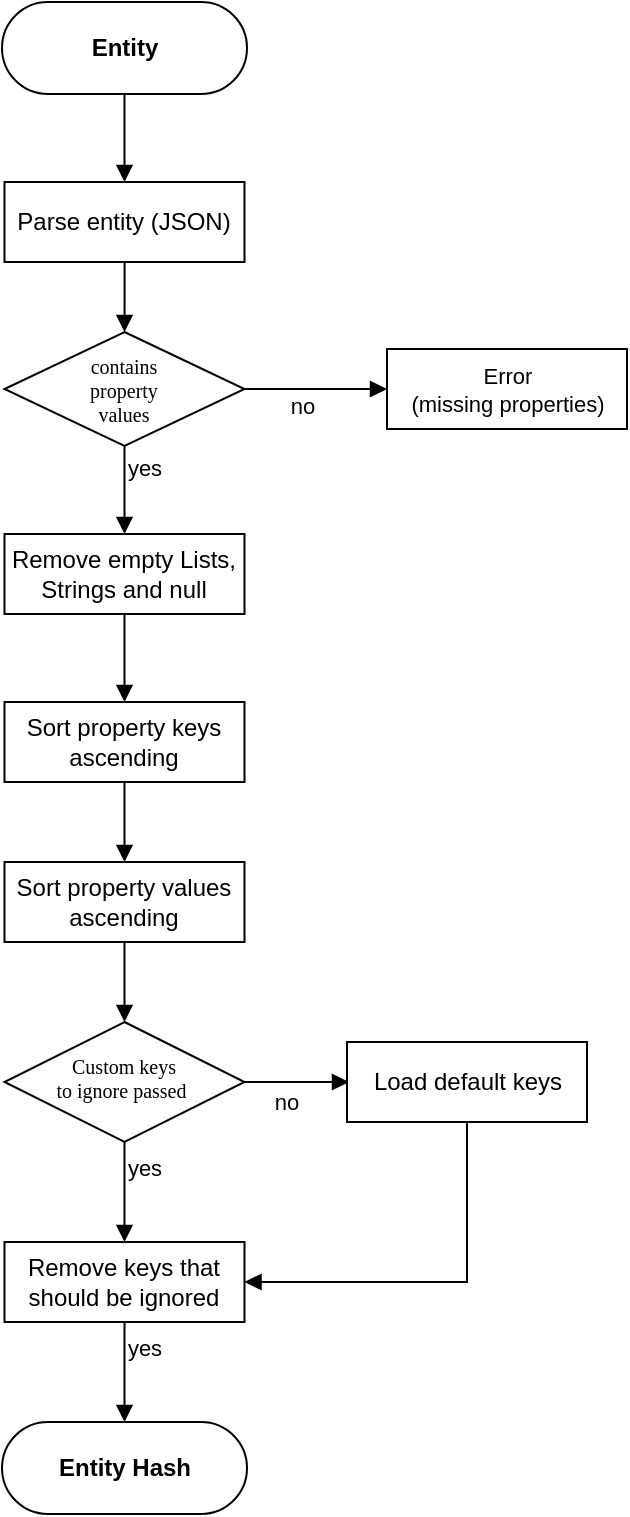 <mxfile version="13.7.9" type="device"><diagram id="c353e689-cc48-0f55-8438-535c399423fd" name="Page-1"><mxGraphModel dx="2912" dy="1192" grid="1" gridSize="10" guides="1" tooltips="1" connect="1" arrows="1" fold="1" page="1" pageScale="1" pageWidth="850" pageHeight="1100" math="0" shadow="0"><root><mxCell id="0"/><mxCell id="1" parent="0"/><mxCell id="1GEc0Rs3wi4WZ91HNY1O-41" style="edgeStyle=orthogonalEdgeStyle;rounded=0;orthogonalLoop=1;jettySize=auto;html=1;entryX=0.5;entryY=0;entryDx=0;entryDy=0;fontFamily=Helvetica;fontSize=11;fontColor=#000000;align=center;verticalAlign=middle;strokeColor=#000000;endArrow=block;endFill=1;" edge="1" parent="1" source="1GEc0Rs3wi4WZ91HNY1O-42" target="1GEc0Rs3wi4WZ91HNY1O-44"><mxGeometry relative="1" as="geometry"/></mxCell><mxCell id="1GEc0Rs3wi4WZ91HNY1O-42" value="Parse entity (JSON)" style="rounded=0;whiteSpace=wrap;html=1;arcSize=40;fontSize=12;" vertex="1" parent="1"><mxGeometry x="-579.75" y="262" width="120" height="40" as="geometry"/></mxCell><mxCell id="1GEc0Rs3wi4WZ91HNY1O-43" style="edgeStyle=orthogonalEdgeStyle;rounded=0;orthogonalLoop=1;jettySize=auto;html=1;entryX=0.5;entryY=0;entryDx=0;entryDy=0;fontFamily=Helvetica;fontSize=11;fontColor=#000000;align=center;verticalAlign=middle;endArrow=block;exitX=0.5;exitY=0.5;exitDx=0;exitDy=23;exitPerimeter=0;endFill=1;" edge="1" parent="1" source="1GEc0Rs3wi4WZ91HNY1O-58" target="1GEc0Rs3wi4WZ91HNY1O-42"><mxGeometry relative="1" as="geometry"><mxPoint x="-498.5" y="234" as="sourcePoint"/></mxGeometry></mxCell><mxCell id="1GEc0Rs3wi4WZ91HNY1O-44" value="contains&lt;br&gt;property&lt;br&gt;values" style="rhombus;whiteSpace=wrap;html=1;fontFamily=Tahoma;fontSize=10;verticalAlign=middle;spacing=1;labelPosition=center;verticalLabelPosition=middle;align=center;spacingTop=0;" vertex="1" parent="1"><mxGeometry x="-579.75" y="337" width="120" height="57" as="geometry"/></mxCell><mxCell id="1GEc0Rs3wi4WZ91HNY1O-45" value="&lt;font&gt;yes&lt;/font&gt;" style="edgeStyle=none;rounded=0;jumpStyle=arc;jumpSize=13;html=1;startArrow=none;endArrow=block;jettySize=auto;orthogonalLoop=1;strokeColor=#000000;fontFamily=Helvetica;fontSize=11;exitX=0.5;exitY=1;exitDx=0;exitDy=0;entryX=0.5;entryY=0;entryDx=0;entryDy=0;align=center;verticalAlign=middle;labelBackgroundColor=#ffffff;endFill=1;" edge="1" parent="1" source="1GEc0Rs3wi4WZ91HNY1O-44" target="1GEc0Rs3wi4WZ91HNY1O-50"><mxGeometry x="-0.5" y="10" relative="1" as="geometry"><mxPoint x="-518.5" y="424" as="targetPoint"/><Array as="points"/><mxPoint as="offset"/><mxPoint x="-438.5" y="434" as="sourcePoint"/></mxGeometry></mxCell><mxCell id="1GEc0Rs3wi4WZ91HNY1O-46" value="no" style="edgeStyle=orthogonalEdgeStyle;html=1;align=center;verticalAlign=middle;endArrow=block;strokeColor=#000000;fontFamily=Helvetica;fontSize=11;exitX=1;exitY=0.5;exitDx=0;exitDy=0;entryX=0;entryY=0.5;entryDx=0;entryDy=0;labelBackgroundColor=#ffffff;rounded=0;endFill=1;" edge="1" parent="1" source="1GEc0Rs3wi4WZ91HNY1O-44" target="1GEc0Rs3wi4WZ91HNY1O-48"><mxGeometry x="-0.2" y="-8" relative="1" as="geometry"><mxPoint x="-418.5" y="364" as="targetPoint"/><Array as="points"/><mxPoint as="offset"/><mxPoint x="-368.5" y="260" as="sourcePoint"/></mxGeometry></mxCell><mxCell id="1GEc0Rs3wi4WZ91HNY1O-48" value="Error&lt;br&gt;(missing properties)" style="rounded=0;whiteSpace=wrap;html=1;arcSize=40;fontSize=11;" vertex="1" parent="1"><mxGeometry x="-388.5" y="345.5" width="120" height="40" as="geometry"/></mxCell><mxCell id="1GEc0Rs3wi4WZ91HNY1O-49" style="edgeStyle=orthogonalEdgeStyle;rounded=0;orthogonalLoop=1;jettySize=auto;html=1;entryX=0.5;entryY=0;entryDx=0;entryDy=0;fontFamily=Helvetica;fontSize=11;fontColor=#000000;align=center;verticalAlign=middle;strokeColor=#000000;endArrow=block;endFill=1;" edge="1" parent="1" source="1GEc0Rs3wi4WZ91HNY1O-50" target="1GEc0Rs3wi4WZ91HNY1O-61"><mxGeometry relative="1" as="geometry"><mxPoint x="-518.5" y="514" as="targetPoint"/></mxGeometry></mxCell><mxCell id="1GEc0Rs3wi4WZ91HNY1O-50" value="Remove empty Lists, Strings and null" style="rounded=0;whiteSpace=wrap;html=1;arcSize=40;fontSize=12;" vertex="1" parent="1"><mxGeometry x="-579.75" y="438" width="120" height="40" as="geometry"/></mxCell><mxCell id="1GEc0Rs3wi4WZ91HNY1O-54" value="Custom keys&lt;br&gt;to ignore passed&amp;nbsp;" style="rhombus;whiteSpace=wrap;html=1;fillColor=#ffffff;strokeColor=#000000;fontFamily=Tahoma;fontSize=10;fontColor=#000000;spacingTop=-5;" vertex="1" parent="1"><mxGeometry x="-579.75" y="682" width="120" height="60" as="geometry"/></mxCell><mxCell id="1GEc0Rs3wi4WZ91HNY1O-55" value="no" style="edgeStyle=orthogonalEdgeStyle;html=1;align=center;verticalAlign=middle;endArrow=block;strokeColor=#000000;fontFamily=Helvetica;fontSize=11;exitX=1;exitY=0.5;exitDx=0;exitDy=0;labelBackgroundColor=#ffffff;rounded=0;endFill=1;" edge="1" parent="1" source="1GEc0Rs3wi4WZ91HNY1O-54"><mxGeometry x="-0.2" y="-10" relative="1" as="geometry"><mxPoint x="-407.5" y="712" as="targetPoint"/><Array as="points"/><mxPoint as="offset"/><mxPoint x="-447.25" y="702" as="sourcePoint"/></mxGeometry></mxCell><mxCell id="1GEc0Rs3wi4WZ91HNY1O-57" value="&lt;font&gt;yes&lt;/font&gt;" style="edgeStyle=none;rounded=0;jumpStyle=arc;jumpSize=13;html=1;startArrow=none;endArrow=block;jettySize=auto;orthogonalLoop=1;strokeColor=#000000;fontFamily=Helvetica;fontSize=11;exitX=0.5;exitY=1;exitDx=0;exitDy=0;entryX=0.5;entryY=0;entryDx=0;entryDy=0;align=center;verticalAlign=middle;labelBackgroundColor=#ffffff;endFill=1;" edge="1" parent="1" source="1GEc0Rs3wi4WZ91HNY1O-54" target="1GEc0Rs3wi4WZ91HNY1O-66"><mxGeometry x="-0.5" y="10" relative="1" as="geometry"><mxPoint x="-517.25" y="792" as="targetPoint"/><Array as="points"/><mxPoint as="offset"/><mxPoint x="-579.75" y="712" as="sourcePoint"/></mxGeometry></mxCell><mxCell id="1GEc0Rs3wi4WZ91HNY1O-58" value="&lt;span style=&quot;font-size: 12px&quot;&gt;&lt;b&gt;Entity&lt;/b&gt;&lt;/span&gt;" style="html=1;dashed=0;whitespace=wrap;shape=mxgraph.dfd.start;rounded=0;strokeWidth=1;fontSize=10;fontColor=#000000;" vertex="1" parent="1"><mxGeometry x="-581" y="172" width="122.5" height="46" as="geometry"/></mxCell><mxCell id="1GEc0Rs3wi4WZ91HNY1O-59" value="&lt;span style=&quot;font-size: 12px&quot;&gt;&lt;b&gt;Entity Hash&lt;/b&gt;&lt;/span&gt;" style="html=1;dashed=0;whitespace=wrap;shape=mxgraph.dfd.start;rounded=0;strokeWidth=1;fontSize=10;fontColor=#000000;" vertex="1" parent="1"><mxGeometry x="-581" y="882" width="122.5" height="46" as="geometry"/></mxCell><mxCell id="1GEc0Rs3wi4WZ91HNY1O-63" style="edgeStyle=orthogonalEdgeStyle;rounded=0;orthogonalLoop=1;jettySize=auto;html=1;entryX=0.5;entryY=0;entryDx=0;entryDy=0;labelBackgroundColor=none;endArrow=block;endFill=1;strokeColor=#000000;fontSize=10;fontColor=#000000;" edge="1" parent="1" source="1GEc0Rs3wi4WZ91HNY1O-61" target="1GEc0Rs3wi4WZ91HNY1O-62"><mxGeometry relative="1" as="geometry"/></mxCell><mxCell id="1GEc0Rs3wi4WZ91HNY1O-61" value="Sort property keys&lt;br&gt;ascending" style="rounded=0;whiteSpace=wrap;html=1;arcSize=40;fontSize=12;" vertex="1" parent="1"><mxGeometry x="-579.75" y="522" width="120" height="40" as="geometry"/></mxCell><mxCell id="1GEc0Rs3wi4WZ91HNY1O-64" style="edgeStyle=orthogonalEdgeStyle;rounded=0;orthogonalLoop=1;jettySize=auto;html=1;entryX=0.5;entryY=0;entryDx=0;entryDy=0;labelBackgroundColor=none;endArrow=block;endFill=1;strokeColor=#000000;fontSize=10;fontColor=#000000;" edge="1" parent="1" source="1GEc0Rs3wi4WZ91HNY1O-62" target="1GEc0Rs3wi4WZ91HNY1O-54"><mxGeometry relative="1" as="geometry"/></mxCell><mxCell id="1GEc0Rs3wi4WZ91HNY1O-62" value="Sort property values&lt;br&gt;ascending" style="rounded=0;whiteSpace=wrap;html=1;arcSize=40;fontSize=12;" vertex="1" parent="1"><mxGeometry x="-579.75" y="602" width="120" height="40" as="geometry"/></mxCell><mxCell id="1GEc0Rs3wi4WZ91HNY1O-68" style="edgeStyle=orthogonalEdgeStyle;rounded=0;orthogonalLoop=1;jettySize=auto;html=1;entryX=1;entryY=0.5;entryDx=0;entryDy=0;labelBackgroundColor=none;endArrow=block;endFill=1;strokeColor=#000000;fontSize=10;fontColor=#000000;exitX=0.5;exitY=1;exitDx=0;exitDy=0;" edge="1" parent="1" source="1GEc0Rs3wi4WZ91HNY1O-65" target="1GEc0Rs3wi4WZ91HNY1O-66"><mxGeometry relative="1" as="geometry"><Array as="points"><mxPoint x="-348.5" y="812"/></Array></mxGeometry></mxCell><mxCell id="1GEc0Rs3wi4WZ91HNY1O-65" value="Load default keys" style="rounded=0;whiteSpace=wrap;html=1;arcSize=40;fontSize=12;" vertex="1" parent="1"><mxGeometry x="-408.5" y="692" width="120" height="40" as="geometry"/></mxCell><mxCell id="1GEc0Rs3wi4WZ91HNY1O-66" value="Remove keys that should be ignored" style="rounded=0;whiteSpace=wrap;html=1;arcSize=40;fontSize=12;" vertex="1" parent="1"><mxGeometry x="-579.75" y="792" width="120" height="40" as="geometry"/></mxCell><mxCell id="1GEc0Rs3wi4WZ91HNY1O-70" value="&lt;font&gt;yes&lt;/font&gt;" style="edgeStyle=none;rounded=0;jumpStyle=arc;jumpSize=13;html=1;startArrow=none;endArrow=block;jettySize=auto;orthogonalLoop=1;strokeColor=#000000;fontFamily=Helvetica;fontSize=11;exitX=0.5;exitY=1;exitDx=0;exitDy=0;entryX=0.5;entryY=0.5;entryDx=0;entryDy=-23;align=center;verticalAlign=middle;labelBackgroundColor=#ffffff;endFill=1;entryPerimeter=0;" edge="1" parent="1" source="1GEc0Rs3wi4WZ91HNY1O-66" target="1GEc0Rs3wi4WZ91HNY1O-59"><mxGeometry x="-0.5" y="10" relative="1" as="geometry"><mxPoint x="-598.5" y="882" as="targetPoint"/><Array as="points"/><mxPoint as="offset"/><mxPoint x="-598.5" y="832" as="sourcePoint"/></mxGeometry></mxCell></root></mxGraphModel></diagram></mxfile>